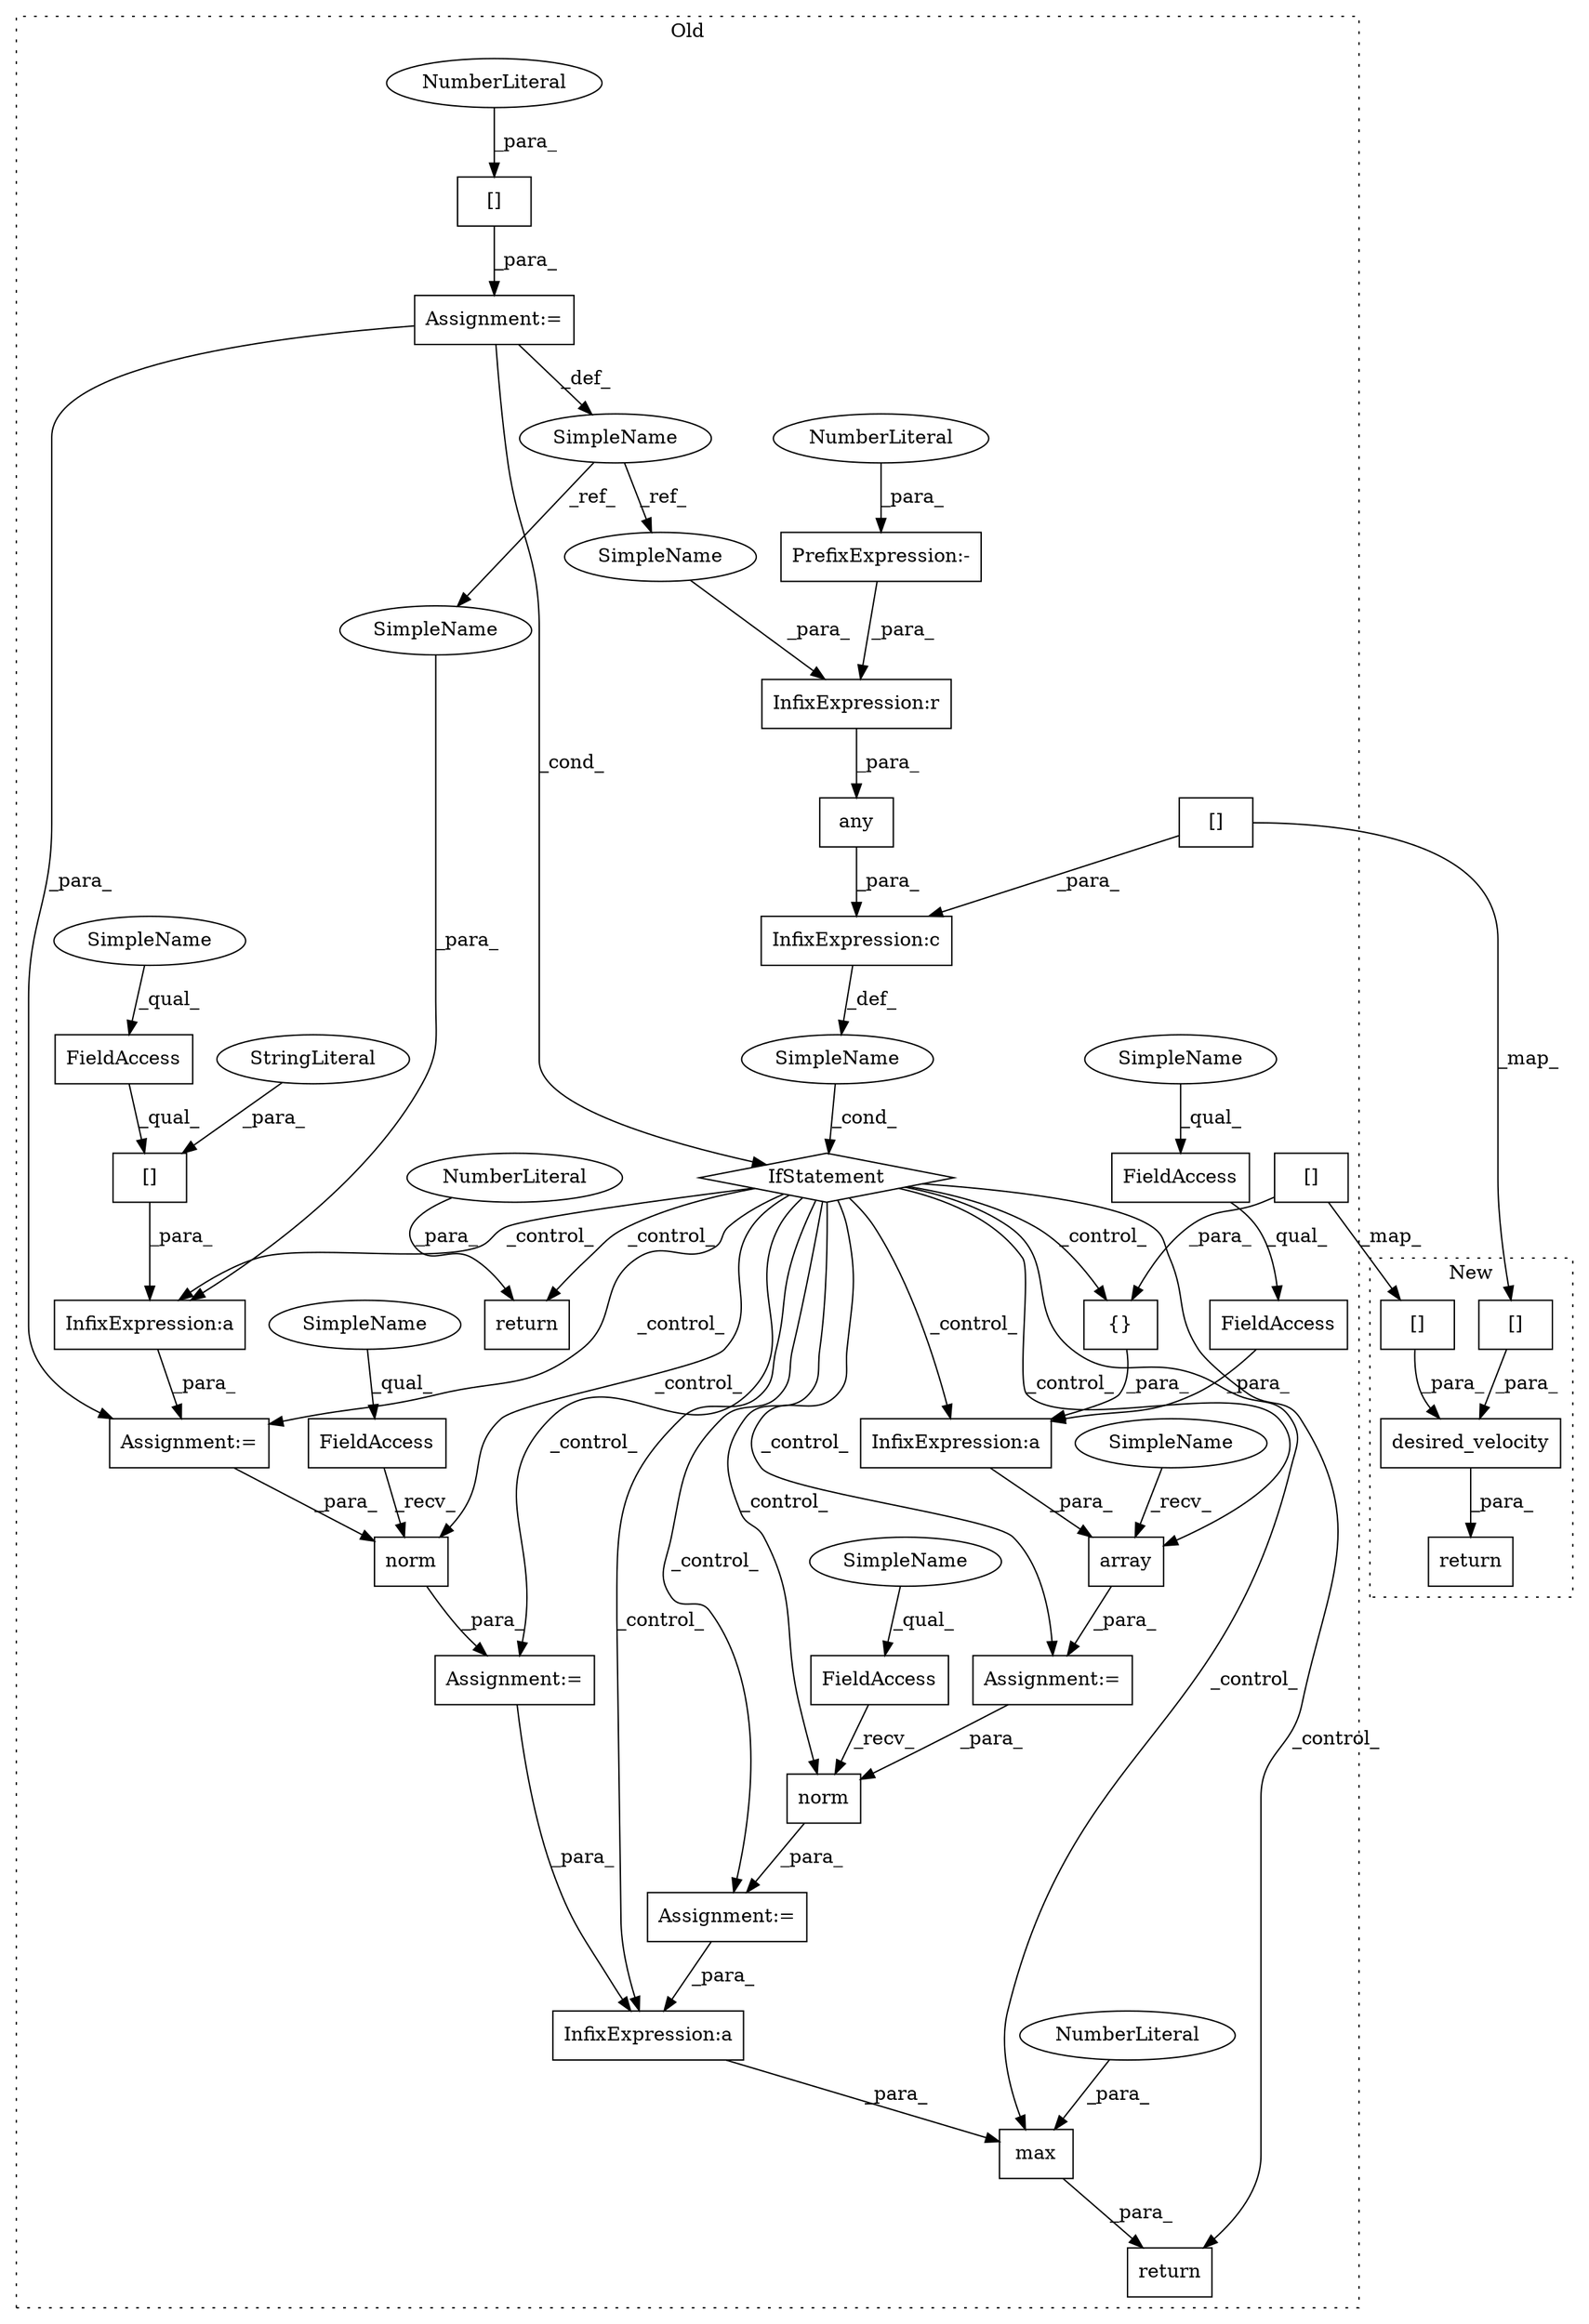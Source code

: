 digraph G {
subgraph cluster0 {
1 [label="max" a="32" s="1660,1681" l="4,1" shape="box"];
3 [label="InfixExpression:a" a="27" s="1575" l="3" shape="box"];
4 [label="InfixExpression:a" a="27" s="1672" l="3" shape="box"];
5 [label="InfixExpression:a" a="27" s="1488" l="3" shape="box"];
6 [label="NumberLiteral" a="34" s="1680" l="1" shape="ellipse"];
7 [label="{}" a="4" s="1452,1487" l="1,1" shape="box"];
8 [label="InfixExpression:c" a="27" s="1372" l="4" shape="box"];
10 [label="[]" a="2" s="1376,1389" l="7,1" shape="box"];
11 [label="SimpleName" a="42" s="" l="" shape="ellipse"];
12 [label="any" a="32" s="1357,1371" l="4,1" shape="box"];
13 [label="PrefixExpression:-" a="38" s="1367" l="1" shape="box"];
14 [label="NumberLiteral" a="34" s="1368" l="3" shape="ellipse"];
15 [label="norm" a="32" s="1546,1559" l="5,1" shape="box"];
16 [label="SimpleName" a="42" s="1335" l="3" shape="ellipse"];
17 [label="InfixExpression:r" a="27" s="1364" l="3" shape="box"];
18 [label="array" a="32" s="1437,1517" l="6,1" shape="box"];
19 [label="norm" a="32" s="1637,1646" l="5,1" shape="box"];
20 [label="FieldAccess" a="22" s="1624" l="12" shape="box"];
21 [label="FieldAccess" a="22" s="1491" l="26" shape="box"];
22 [label="FieldAccess" a="22" s="1533" l="12" shape="box"];
23 [label="FieldAccess" a="22" s="1491" l="13" shape="box"];
24 [label="FieldAccess" a="22" s="1578" l="15" shape="box"];
25 [label="IfStatement" a="25" s="1353,1390" l="4,2" shape="diamond"];
26 [label="Assignment:=" a="7" s="1623" l="1" shape="box"];
27 [label="Assignment:=" a="7" s="1338" l="1" shape="box"];
28 [label="Assignment:=" a="7" s="1532" l="1" shape="box"];
29 [label="Assignment:=" a="7" s="1570" l="1" shape="box"];
30 [label="Assignment:=" a="7" s="1430" l="1" shape="box"];
31 [label="return" a="41" s="1653" l="7" shape="box"];
33 [label="[]" a="2" s="1339,1346" l="6,1" shape="box"];
35 [label="[]" a="2" s="1453,1486" l="16,1" shape="box"];
36 [label="NumberLiteral" a="34" s="1345" l="1" shape="ellipse"];
37 [label="[]" a="2" s="1578,1611" l="16,1" shape="box"];
38 [label="StringLiteral" a="45" s="1594" l="17" shape="ellipse"];
39 [label="return" a="41" s="1400" l="7" shape="box"];
40 [label="NumberLiteral" a="34" s="1407" l="3" shape="ellipse"];
41 [label="SimpleName" a="42" s="1533" l="5" shape="ellipse"];
42 [label="SimpleName" a="42" s="1431" l="5" shape="ellipse"];
43 [label="SimpleName" a="42" s="1624" l="5" shape="ellipse"];
44 [label="SimpleName" a="42" s="1491" l="4" shape="ellipse"];
45 [label="SimpleName" a="42" s="1578" l="4" shape="ellipse"];
46 [label="SimpleName" a="42" s="1361" l="3" shape="ellipse"];
47 [label="SimpleName" a="42" s="1572" l="3" shape="ellipse"];
label = "Old";
style="dotted";
}
subgraph cluster1 {
2 [label="desired_velocity" a="32" s="1344,1427" l="17,1" shape="box"];
9 [label="[]" a="2" s="1378,1391" l="7,1" shape="box"];
32 [label="return" a="41" s="1329" l="7" shape="box"];
34 [label="[]" a="2" s="1393,1426" l="16,1" shape="box"];
label = "New";
style="dotted";
}
1 -> 31 [label="_para_"];
2 -> 32 [label="_para_"];
3 -> 29 [label="_para_"];
4 -> 1 [label="_para_"];
5 -> 18 [label="_para_"];
6 -> 1 [label="_para_"];
7 -> 5 [label="_para_"];
8 -> 11 [label="_def_"];
9 -> 2 [label="_para_"];
10 -> 9 [label="_map_"];
10 -> 8 [label="_para_"];
11 -> 25 [label="_cond_"];
12 -> 8 [label="_para_"];
13 -> 17 [label="_para_"];
14 -> 13 [label="_para_"];
15 -> 28 [label="_para_"];
16 -> 46 [label="_ref_"];
16 -> 47 [label="_ref_"];
17 -> 12 [label="_para_"];
18 -> 30 [label="_para_"];
19 -> 26 [label="_para_"];
20 -> 19 [label="_recv_"];
21 -> 5 [label="_para_"];
22 -> 15 [label="_recv_"];
23 -> 21 [label="_qual_"];
24 -> 37 [label="_qual_"];
25 -> 3 [label="_control_"];
25 -> 18 [label="_control_"];
25 -> 5 [label="_control_"];
25 -> 39 [label="_control_"];
25 -> 1 [label="_control_"];
25 -> 7 [label="_control_"];
25 -> 19 [label="_control_"];
25 -> 4 [label="_control_"];
25 -> 28 [label="_control_"];
25 -> 15 [label="_control_"];
25 -> 31 [label="_control_"];
25 -> 26 [label="_control_"];
25 -> 29 [label="_control_"];
25 -> 30 [label="_control_"];
26 -> 4 [label="_para_"];
27 -> 25 [label="_cond_"];
27 -> 16 [label="_def_"];
27 -> 29 [label="_para_"];
28 -> 4 [label="_para_"];
29 -> 19 [label="_para_"];
30 -> 15 [label="_para_"];
33 -> 27 [label="_para_"];
34 -> 2 [label="_para_"];
35 -> 7 [label="_para_"];
35 -> 34 [label="_map_"];
36 -> 33 [label="_para_"];
37 -> 3 [label="_para_"];
38 -> 37 [label="_para_"];
40 -> 39 [label="_para_"];
41 -> 22 [label="_qual_"];
42 -> 18 [label="_recv_"];
43 -> 20 [label="_qual_"];
44 -> 23 [label="_qual_"];
45 -> 24 [label="_qual_"];
46 -> 17 [label="_para_"];
47 -> 3 [label="_para_"];
}